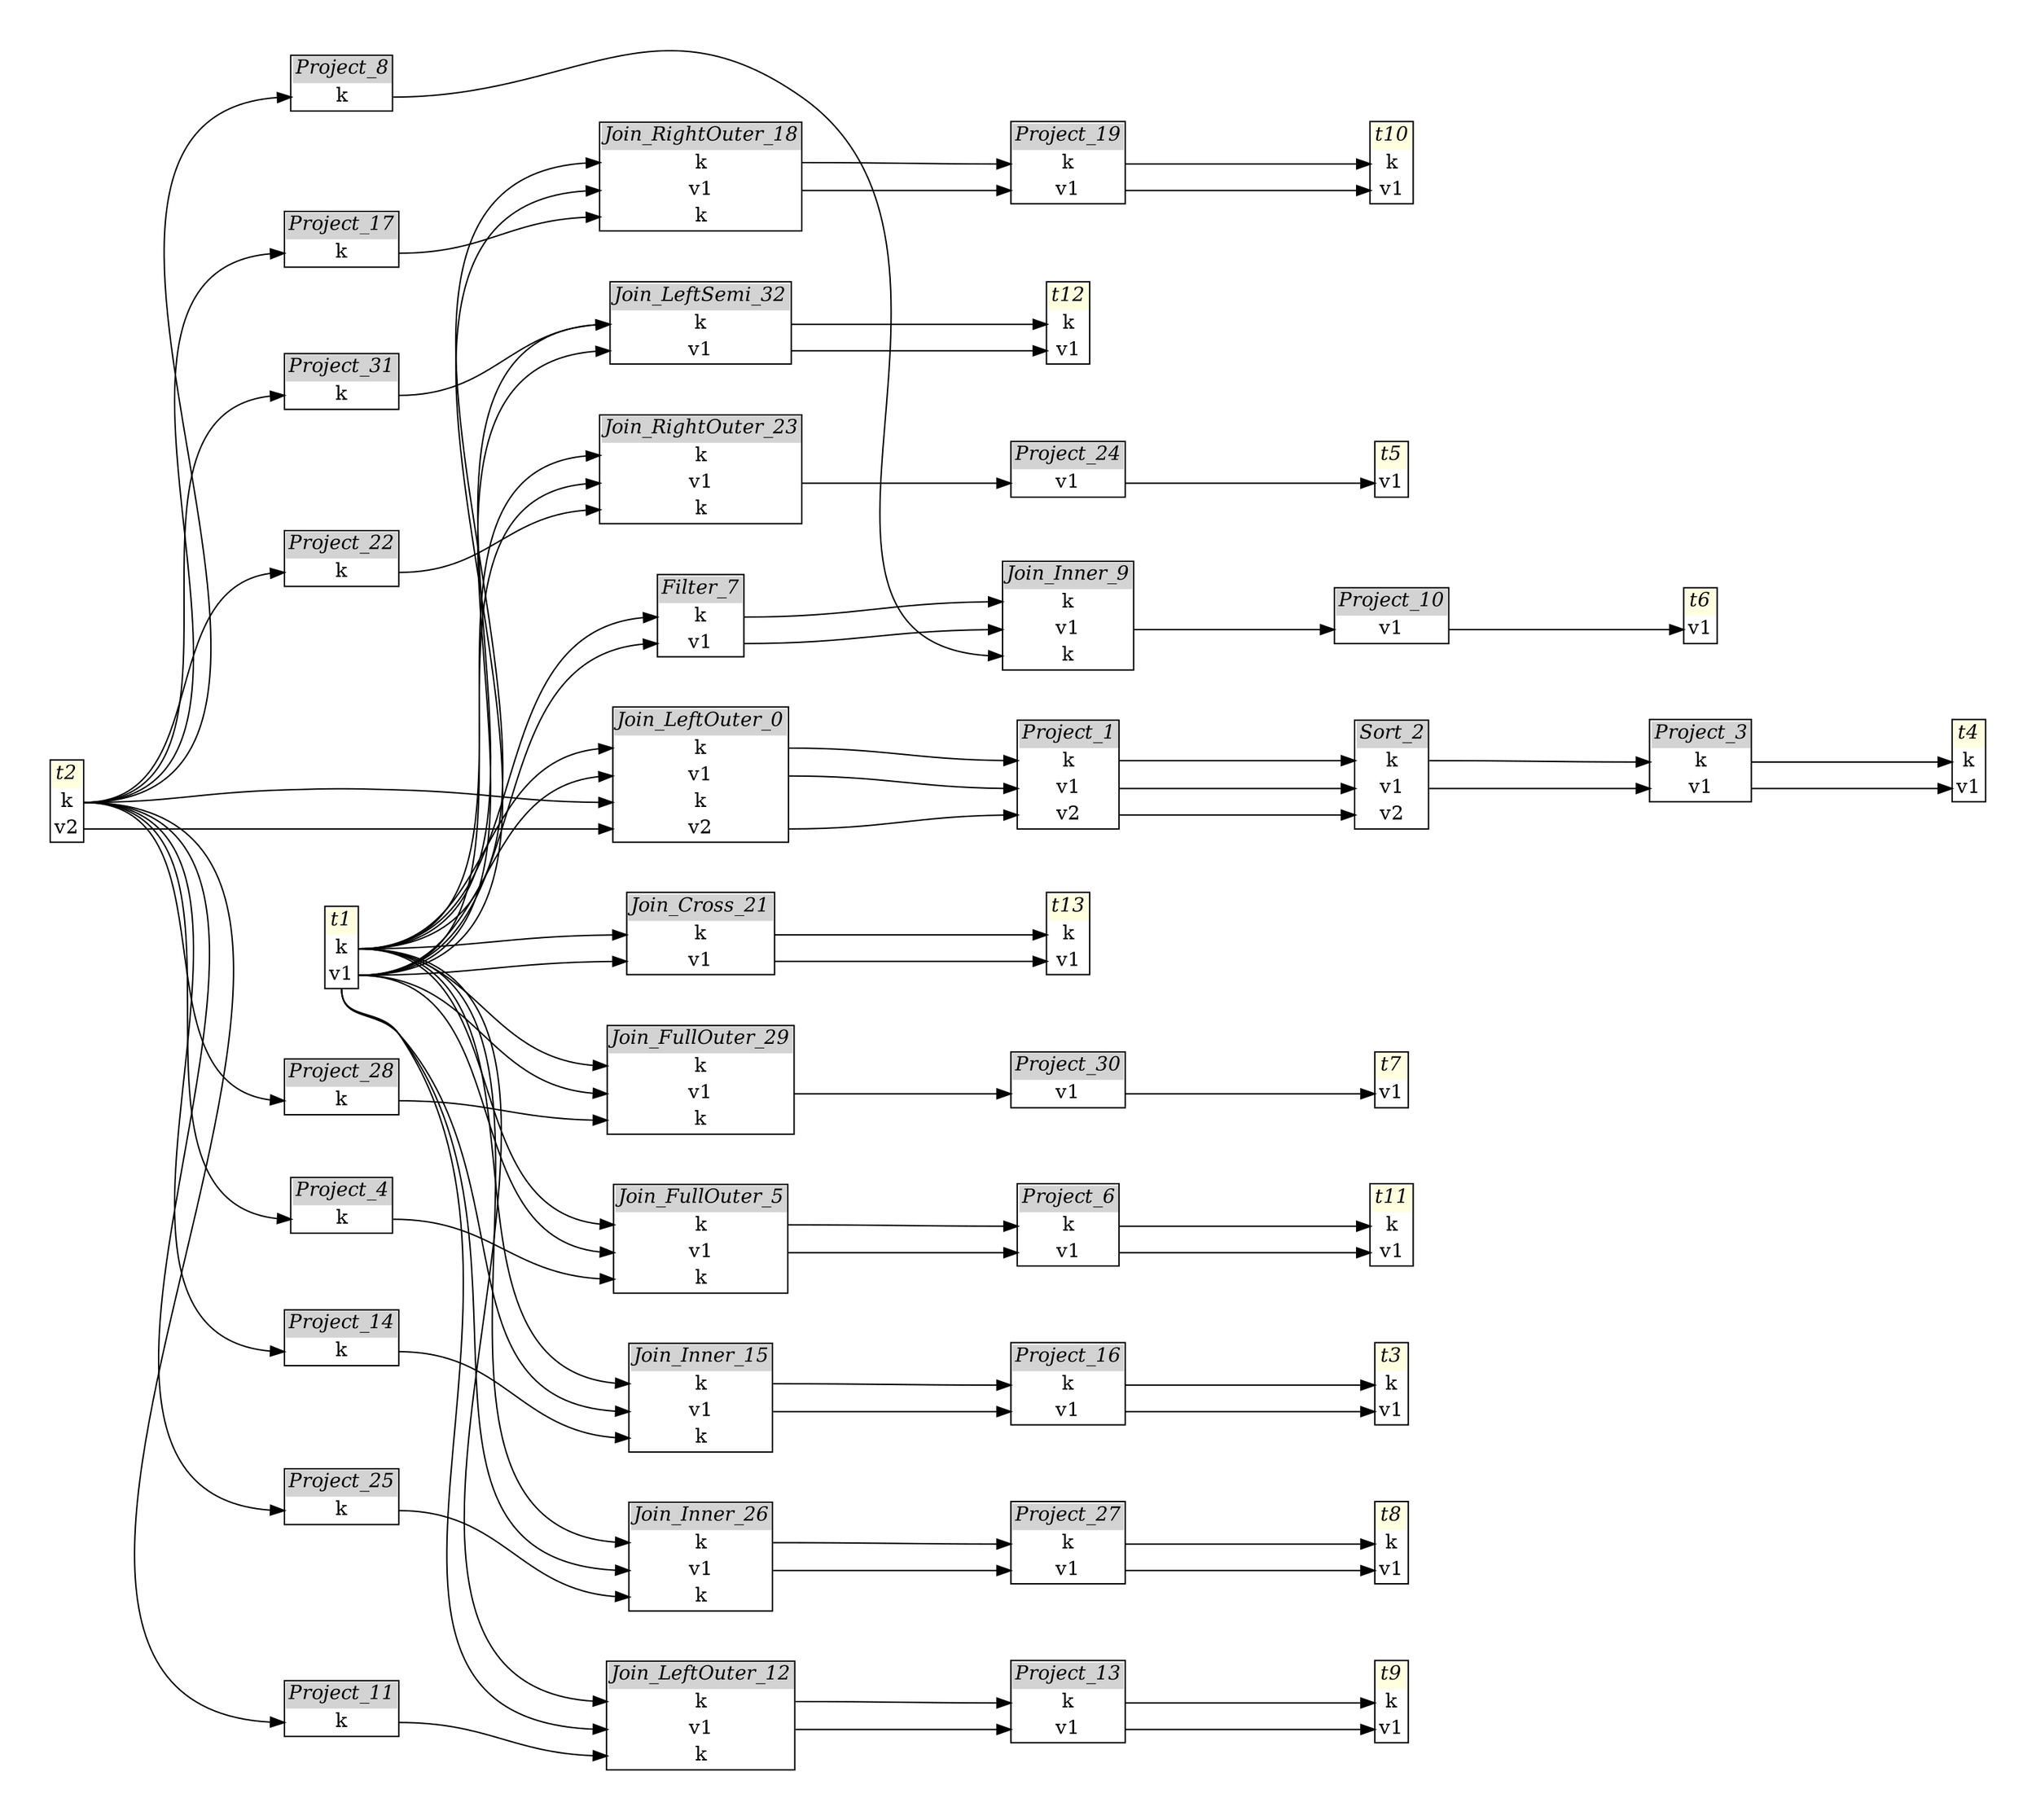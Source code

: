 // Automatically generated by SQLFlowTestSuite


digraph {
  graph [pad="0.5", nodesep="0.5", ranksep="2", fontname="Helvetica"];
  node [shape=plain]
  rankdir=LR;

  
"Filter_7" [label=<
<table border="1" cellborder="0" cellspacing="0">
  <tr><td bgcolor="lightgray" port="nodeName"><i>Filter_7</i></td></tr>
  <tr><td port="0">k</td></tr>
<tr><td port="1">v1</td></tr>
</table>>];
     

"Join_Cross_21" [label=<
<table border="1" cellborder="0" cellspacing="0">
  <tr><td bgcolor="lightgray" port="nodeName"><i>Join_Cross_21</i></td></tr>
  <tr><td port="0">k</td></tr>
<tr><td port="1">v1</td></tr>
</table>>];
     

"Join_FullOuter_29" [label=<
<table border="1" cellborder="0" cellspacing="0">
  <tr><td bgcolor="lightgray" port="nodeName"><i>Join_FullOuter_29</i></td></tr>
  <tr><td port="0">k</td></tr>
<tr><td port="1">v1</td></tr>
<tr><td port="2">k</td></tr>
</table>>];
     

"Join_FullOuter_5" [label=<
<table border="1" cellborder="0" cellspacing="0">
  <tr><td bgcolor="lightgray" port="nodeName"><i>Join_FullOuter_5</i></td></tr>
  <tr><td port="0">k</td></tr>
<tr><td port="1">v1</td></tr>
<tr><td port="2">k</td></tr>
</table>>];
     

"Join_Inner_15" [label=<
<table border="1" cellborder="0" cellspacing="0">
  <tr><td bgcolor="lightgray" port="nodeName"><i>Join_Inner_15</i></td></tr>
  <tr><td port="0">k</td></tr>
<tr><td port="1">v1</td></tr>
<tr><td port="2">k</td></tr>
</table>>];
     

"Join_Inner_26" [label=<
<table border="1" cellborder="0" cellspacing="0">
  <tr><td bgcolor="lightgray" port="nodeName"><i>Join_Inner_26</i></td></tr>
  <tr><td port="0">k</td></tr>
<tr><td port="1">v1</td></tr>
<tr><td port="2">k</td></tr>
</table>>];
     

"Join_Inner_9" [label=<
<table border="1" cellborder="0" cellspacing="0">
  <tr><td bgcolor="lightgray" port="nodeName"><i>Join_Inner_9</i></td></tr>
  <tr><td port="0">k</td></tr>
<tr><td port="1">v1</td></tr>
<tr><td port="2">k</td></tr>
</table>>];
     

"Join_LeftOuter_0" [label=<
<table border="1" cellborder="0" cellspacing="0">
  <tr><td bgcolor="lightgray" port="nodeName"><i>Join_LeftOuter_0</i></td></tr>
  <tr><td port="0">k</td></tr>
<tr><td port="1">v1</td></tr>
<tr><td port="2">k</td></tr>
<tr><td port="3">v2</td></tr>
</table>>];
     

"Join_LeftOuter_12" [label=<
<table border="1" cellborder="0" cellspacing="0">
  <tr><td bgcolor="lightgray" port="nodeName"><i>Join_LeftOuter_12</i></td></tr>
  <tr><td port="0">k</td></tr>
<tr><td port="1">v1</td></tr>
<tr><td port="2">k</td></tr>
</table>>];
     

"Join_LeftSemi_32" [label=<
<table border="1" cellborder="0" cellspacing="0">
  <tr><td bgcolor="lightgray" port="nodeName"><i>Join_LeftSemi_32</i></td></tr>
  <tr><td port="0">k</td></tr>
<tr><td port="1">v1</td></tr>
</table>>];
     

"Join_RightOuter_18" [label=<
<table border="1" cellborder="0" cellspacing="0">
  <tr><td bgcolor="lightgray" port="nodeName"><i>Join_RightOuter_18</i></td></tr>
  <tr><td port="0">k</td></tr>
<tr><td port="1">v1</td></tr>
<tr><td port="2">k</td></tr>
</table>>];
     

"Join_RightOuter_23" [label=<
<table border="1" cellborder="0" cellspacing="0">
  <tr><td bgcolor="lightgray" port="nodeName"><i>Join_RightOuter_23</i></td></tr>
  <tr><td port="0">k</td></tr>
<tr><td port="1">v1</td></tr>
<tr><td port="2">k</td></tr>
</table>>];
     

"Project_1" [label=<
<table border="1" cellborder="0" cellspacing="0">
  <tr><td bgcolor="lightgray" port="nodeName"><i>Project_1</i></td></tr>
  <tr><td port="0">k</td></tr>
<tr><td port="1">v1</td></tr>
<tr><td port="2">v2</td></tr>
</table>>];
     

"Project_10" [label=<
<table border="1" cellborder="0" cellspacing="0">
  <tr><td bgcolor="lightgray" port="nodeName"><i>Project_10</i></td></tr>
  <tr><td port="0">v1</td></tr>
</table>>];
     

"Project_11" [label=<
<table border="1" cellborder="0" cellspacing="0">
  <tr><td bgcolor="lightgray" port="nodeName"><i>Project_11</i></td></tr>
  <tr><td port="0">k</td></tr>
</table>>];
     

"Project_13" [label=<
<table border="1" cellborder="0" cellspacing="0">
  <tr><td bgcolor="lightgray" port="nodeName"><i>Project_13</i></td></tr>
  <tr><td port="0">k</td></tr>
<tr><td port="1">v1</td></tr>
</table>>];
     

"Project_14" [label=<
<table border="1" cellborder="0" cellspacing="0">
  <tr><td bgcolor="lightgray" port="nodeName"><i>Project_14</i></td></tr>
  <tr><td port="0">k</td></tr>
</table>>];
     

"Project_16" [label=<
<table border="1" cellborder="0" cellspacing="0">
  <tr><td bgcolor="lightgray" port="nodeName"><i>Project_16</i></td></tr>
  <tr><td port="0">k</td></tr>
<tr><td port="1">v1</td></tr>
</table>>];
     

"Project_17" [label=<
<table border="1" cellborder="0" cellspacing="0">
  <tr><td bgcolor="lightgray" port="nodeName"><i>Project_17</i></td></tr>
  <tr><td port="0">k</td></tr>
</table>>];
     

"Project_19" [label=<
<table border="1" cellborder="0" cellspacing="0">
  <tr><td bgcolor="lightgray" port="nodeName"><i>Project_19</i></td></tr>
  <tr><td port="0">k</td></tr>
<tr><td port="1">v1</td></tr>
</table>>];
     

"Project_22" [label=<
<table border="1" cellborder="0" cellspacing="0">
  <tr><td bgcolor="lightgray" port="nodeName"><i>Project_22</i></td></tr>
  <tr><td port="0">k</td></tr>
</table>>];
     

"Project_24" [label=<
<table border="1" cellborder="0" cellspacing="0">
  <tr><td bgcolor="lightgray" port="nodeName"><i>Project_24</i></td></tr>
  <tr><td port="0">v1</td></tr>
</table>>];
     

"Project_25" [label=<
<table border="1" cellborder="0" cellspacing="0">
  <tr><td bgcolor="lightgray" port="nodeName"><i>Project_25</i></td></tr>
  <tr><td port="0">k</td></tr>
</table>>];
     

"Project_27" [label=<
<table border="1" cellborder="0" cellspacing="0">
  <tr><td bgcolor="lightgray" port="nodeName"><i>Project_27</i></td></tr>
  <tr><td port="0">k</td></tr>
<tr><td port="1">v1</td></tr>
</table>>];
     

"Project_28" [label=<
<table border="1" cellborder="0" cellspacing="0">
  <tr><td bgcolor="lightgray" port="nodeName"><i>Project_28</i></td></tr>
  <tr><td port="0">k</td></tr>
</table>>];
     

"Project_3" [label=<
<table border="1" cellborder="0" cellspacing="0">
  <tr><td bgcolor="lightgray" port="nodeName"><i>Project_3</i></td></tr>
  <tr><td port="0">k</td></tr>
<tr><td port="1">v1</td></tr>
</table>>];
     

"Project_30" [label=<
<table border="1" cellborder="0" cellspacing="0">
  <tr><td bgcolor="lightgray" port="nodeName"><i>Project_30</i></td></tr>
  <tr><td port="0">v1</td></tr>
</table>>];
     

"Project_31" [label=<
<table border="1" cellborder="0" cellspacing="0">
  <tr><td bgcolor="lightgray" port="nodeName"><i>Project_31</i></td></tr>
  <tr><td port="0">k</td></tr>
</table>>];
     

"Project_4" [label=<
<table border="1" cellborder="0" cellspacing="0">
  <tr><td bgcolor="lightgray" port="nodeName"><i>Project_4</i></td></tr>
  <tr><td port="0">k</td></tr>
</table>>];
     

"Project_6" [label=<
<table border="1" cellborder="0" cellspacing="0">
  <tr><td bgcolor="lightgray" port="nodeName"><i>Project_6</i></td></tr>
  <tr><td port="0">k</td></tr>
<tr><td port="1">v1</td></tr>
</table>>];
     

"Project_8" [label=<
<table border="1" cellborder="0" cellspacing="0">
  <tr><td bgcolor="lightgray" port="nodeName"><i>Project_8</i></td></tr>
  <tr><td port="0">k</td></tr>
</table>>];
     

"Sort_2" [label=<
<table border="1" cellborder="0" cellspacing="0">
  <tr><td bgcolor="lightgray" port="nodeName"><i>Sort_2</i></td></tr>
  <tr><td port="0">k</td></tr>
<tr><td port="1">v1</td></tr>
<tr><td port="2">v2</td></tr>
</table>>];
     

"t1" [label=<
<table border="1" cellborder="0" cellspacing="0">
  <tr><td bgcolor="lightyellow" port="nodeName"><i>t1</i></td></tr>
  <tr><td port="0">k</td></tr>
<tr><td port="1">v1</td></tr>
</table>>];
     

"t10" [label=<
<table border="1" cellborder="0" cellspacing="0">
  <tr><td bgcolor="lightyellow" port="nodeName"><i>t10</i></td></tr>
  <tr><td port="0">k</td></tr>
<tr><td port="1">v1</td></tr>
</table>>];
     

"t11" [label=<
<table border="1" cellborder="0" cellspacing="0">
  <tr><td bgcolor="lightyellow" port="nodeName"><i>t11</i></td></tr>
  <tr><td port="0">k</td></tr>
<tr><td port="1">v1</td></tr>
</table>>];
     

"t12" [label=<
<table border="1" cellborder="0" cellspacing="0">
  <tr><td bgcolor="lightyellow" port="nodeName"><i>t12</i></td></tr>
  <tr><td port="0">k</td></tr>
<tr><td port="1">v1</td></tr>
</table>>];
     

"t13" [label=<
<table border="1" cellborder="0" cellspacing="0">
  <tr><td bgcolor="lightyellow" port="nodeName"><i>t13</i></td></tr>
  <tr><td port="0">k</td></tr>
<tr><td port="1">v1</td></tr>
</table>>];
     

"t2" [label=<
<table border="1" cellborder="0" cellspacing="0">
  <tr><td bgcolor="lightyellow" port="nodeName"><i>t2</i></td></tr>
  <tr><td port="0">k</td></tr>
<tr><td port="1">v2</td></tr>
</table>>];
     

"t3" [label=<
<table border="1" cellborder="0" cellspacing="0">
  <tr><td bgcolor="lightyellow" port="nodeName"><i>t3</i></td></tr>
  <tr><td port="0">k</td></tr>
<tr><td port="1">v1</td></tr>
</table>>];
     

"t4" [label=<
<table border="1" cellborder="0" cellspacing="0">
  <tr><td bgcolor="lightyellow" port="nodeName"><i>t4</i></td></tr>
  <tr><td port="0">k</td></tr>
<tr><td port="1">v1</td></tr>
</table>>];
     

"t5" [label=<
<table border="1" cellborder="0" cellspacing="0">
  <tr><td bgcolor="lightyellow" port="nodeName"><i>t5</i></td></tr>
  <tr><td port="0">v1</td></tr>
</table>>];
     

"t6" [label=<
<table border="1" cellborder="0" cellspacing="0">
  <tr><td bgcolor="lightyellow" port="nodeName"><i>t6</i></td></tr>
  <tr><td port="0">v1</td></tr>
</table>>];
     

"t7" [label=<
<table border="1" cellborder="0" cellspacing="0">
  <tr><td bgcolor="lightyellow" port="nodeName"><i>t7</i></td></tr>
  <tr><td port="0">v1</td></tr>
</table>>];
     

"t8" [label=<
<table border="1" cellborder="0" cellspacing="0">
  <tr><td bgcolor="lightyellow" port="nodeName"><i>t8</i></td></tr>
  <tr><td port="0">k</td></tr>
<tr><td port="1">v1</td></tr>
</table>>];
     

"t9" [label=<
<table border="1" cellborder="0" cellspacing="0">
  <tr><td bgcolor="lightyellow" port="nodeName"><i>t9</i></td></tr>
  <tr><td port="0">k</td></tr>
<tr><td port="1">v1</td></tr>
</table>>];
     
  "Filter_7":0 -> "Join_Inner_9":0;
"Filter_7":1 -> "Join_Inner_9":1;
"Join_Cross_21":0 -> "t13":0;
"Join_Cross_21":1 -> "t13":1;
"Join_FullOuter_29":1 -> "Project_30":0;
"Join_FullOuter_5":0 -> "Project_6":0;
"Join_FullOuter_5":1 -> "Project_6":1;
"Join_Inner_15":0 -> "Project_16":0;
"Join_Inner_15":1 -> "Project_16":1;
"Join_Inner_26":0 -> "Project_27":0;
"Join_Inner_26":1 -> "Project_27":1;
"Join_Inner_9":1 -> "Project_10":0;
"Join_LeftOuter_0":0 -> "Project_1":0;
"Join_LeftOuter_0":1 -> "Project_1":1;
"Join_LeftOuter_0":3 -> "Project_1":2;
"Join_LeftOuter_12":0 -> "Project_13":0;
"Join_LeftOuter_12":1 -> "Project_13":1;
"Join_LeftSemi_32":0 -> "t12":0;
"Join_LeftSemi_32":1 -> "t12":1;
"Join_RightOuter_18":0 -> "Project_19":0;
"Join_RightOuter_18":1 -> "Project_19":1;
"Join_RightOuter_23":1 -> "Project_24":0;
"Project_1":0 -> "Sort_2":0;
"Project_1":1 -> "Sort_2":1;
"Project_1":2 -> "Sort_2":2;
"Project_10":0 -> "t6":0;
"Project_11":0 -> "Join_LeftOuter_12":2;
"Project_13":0 -> "t9":0;
"Project_13":1 -> "t9":1;
"Project_14":0 -> "Join_Inner_15":2;
"Project_16":0 -> "t3":0;
"Project_16":1 -> "t3":1;
"Project_17":0 -> "Join_RightOuter_18":2;
"Project_19":0 -> "t10":0;
"Project_19":1 -> "t10":1;
"Project_22":0 -> "Join_RightOuter_23":2;
"Project_24":0 -> "t5":0;
"Project_25":0 -> "Join_Inner_26":2;
"Project_27":0 -> "t8":0;
"Project_27":1 -> "t8":1;
"Project_28":0 -> "Join_FullOuter_29":2;
"Project_3":0 -> "t4":0;
"Project_3":1 -> "t4":1;
"Project_30":0 -> "t7":0;
"Project_31":0 -> "Join_LeftSemi_32":0;
"Project_4":0 -> "Join_FullOuter_5":2;
"Project_6":0 -> "t11":0;
"Project_6":1 -> "t11":1;
"Project_8":0 -> "Join_Inner_9":2;
"Sort_2":0 -> "Project_3":0;
"Sort_2":1 -> "Project_3":1;
"t1":0 -> "Filter_7":0;
"t1":0 -> "Join_Cross_21":0;
"t1":0 -> "Join_FullOuter_29":0;
"t1":0 -> "Join_FullOuter_5":0;
"t1":0 -> "Join_Inner_15":0;
"t1":0 -> "Join_Inner_26":0;
"t1":0 -> "Join_LeftOuter_0":0;
"t1":0 -> "Join_LeftOuter_12":0;
"t1":0 -> "Join_LeftSemi_32":0;
"t1":0 -> "Join_RightOuter_18":0;
"t1":0 -> "Join_RightOuter_23":0;
"t1":1 -> "Filter_7":1;
"t1":1 -> "Join_Cross_21":1;
"t1":1 -> "Join_FullOuter_29":1;
"t1":1 -> "Join_FullOuter_5":1;
"t1":1 -> "Join_Inner_15":1;
"t1":1 -> "Join_Inner_26":1;
"t1":1 -> "Join_LeftOuter_0":1;
"t1":1 -> "Join_LeftOuter_12":1;
"t1":1 -> "Join_LeftSemi_32":1;
"t1":1 -> "Join_RightOuter_18":1;
"t1":1 -> "Join_RightOuter_23":1;
"t2":0 -> "Join_LeftOuter_0":2;
"t2":0 -> "Project_11":0;
"t2":0 -> "Project_14":0;
"t2":0 -> "Project_17":0;
"t2":0 -> "Project_22":0;
"t2":0 -> "Project_25":0;
"t2":0 -> "Project_28":0;
"t2":0 -> "Project_31":0;
"t2":0 -> "Project_4":0;
"t2":0 -> "Project_8":0;
"t2":1 -> "Join_LeftOuter_0":3;
}
       